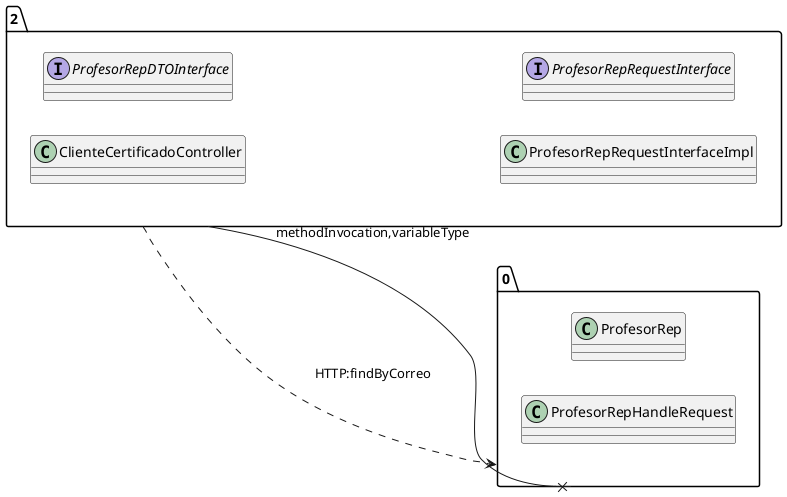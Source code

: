 @startuml 
allow_mixing
left to right direction
package "2"{
class ClienteCertificadoController
interface ProfesorRepDTOInterface
class ProfesorRepRequestInterfaceImpl
interface ProfesorRepRequestInterface

}
package "0"{
class ProfesorRep
class ProfesorRepHandleRequest

}
"2" --x "0":methodInvocation,variableType
"2" ..> "0":HTTP:findByCorreo
@enduml